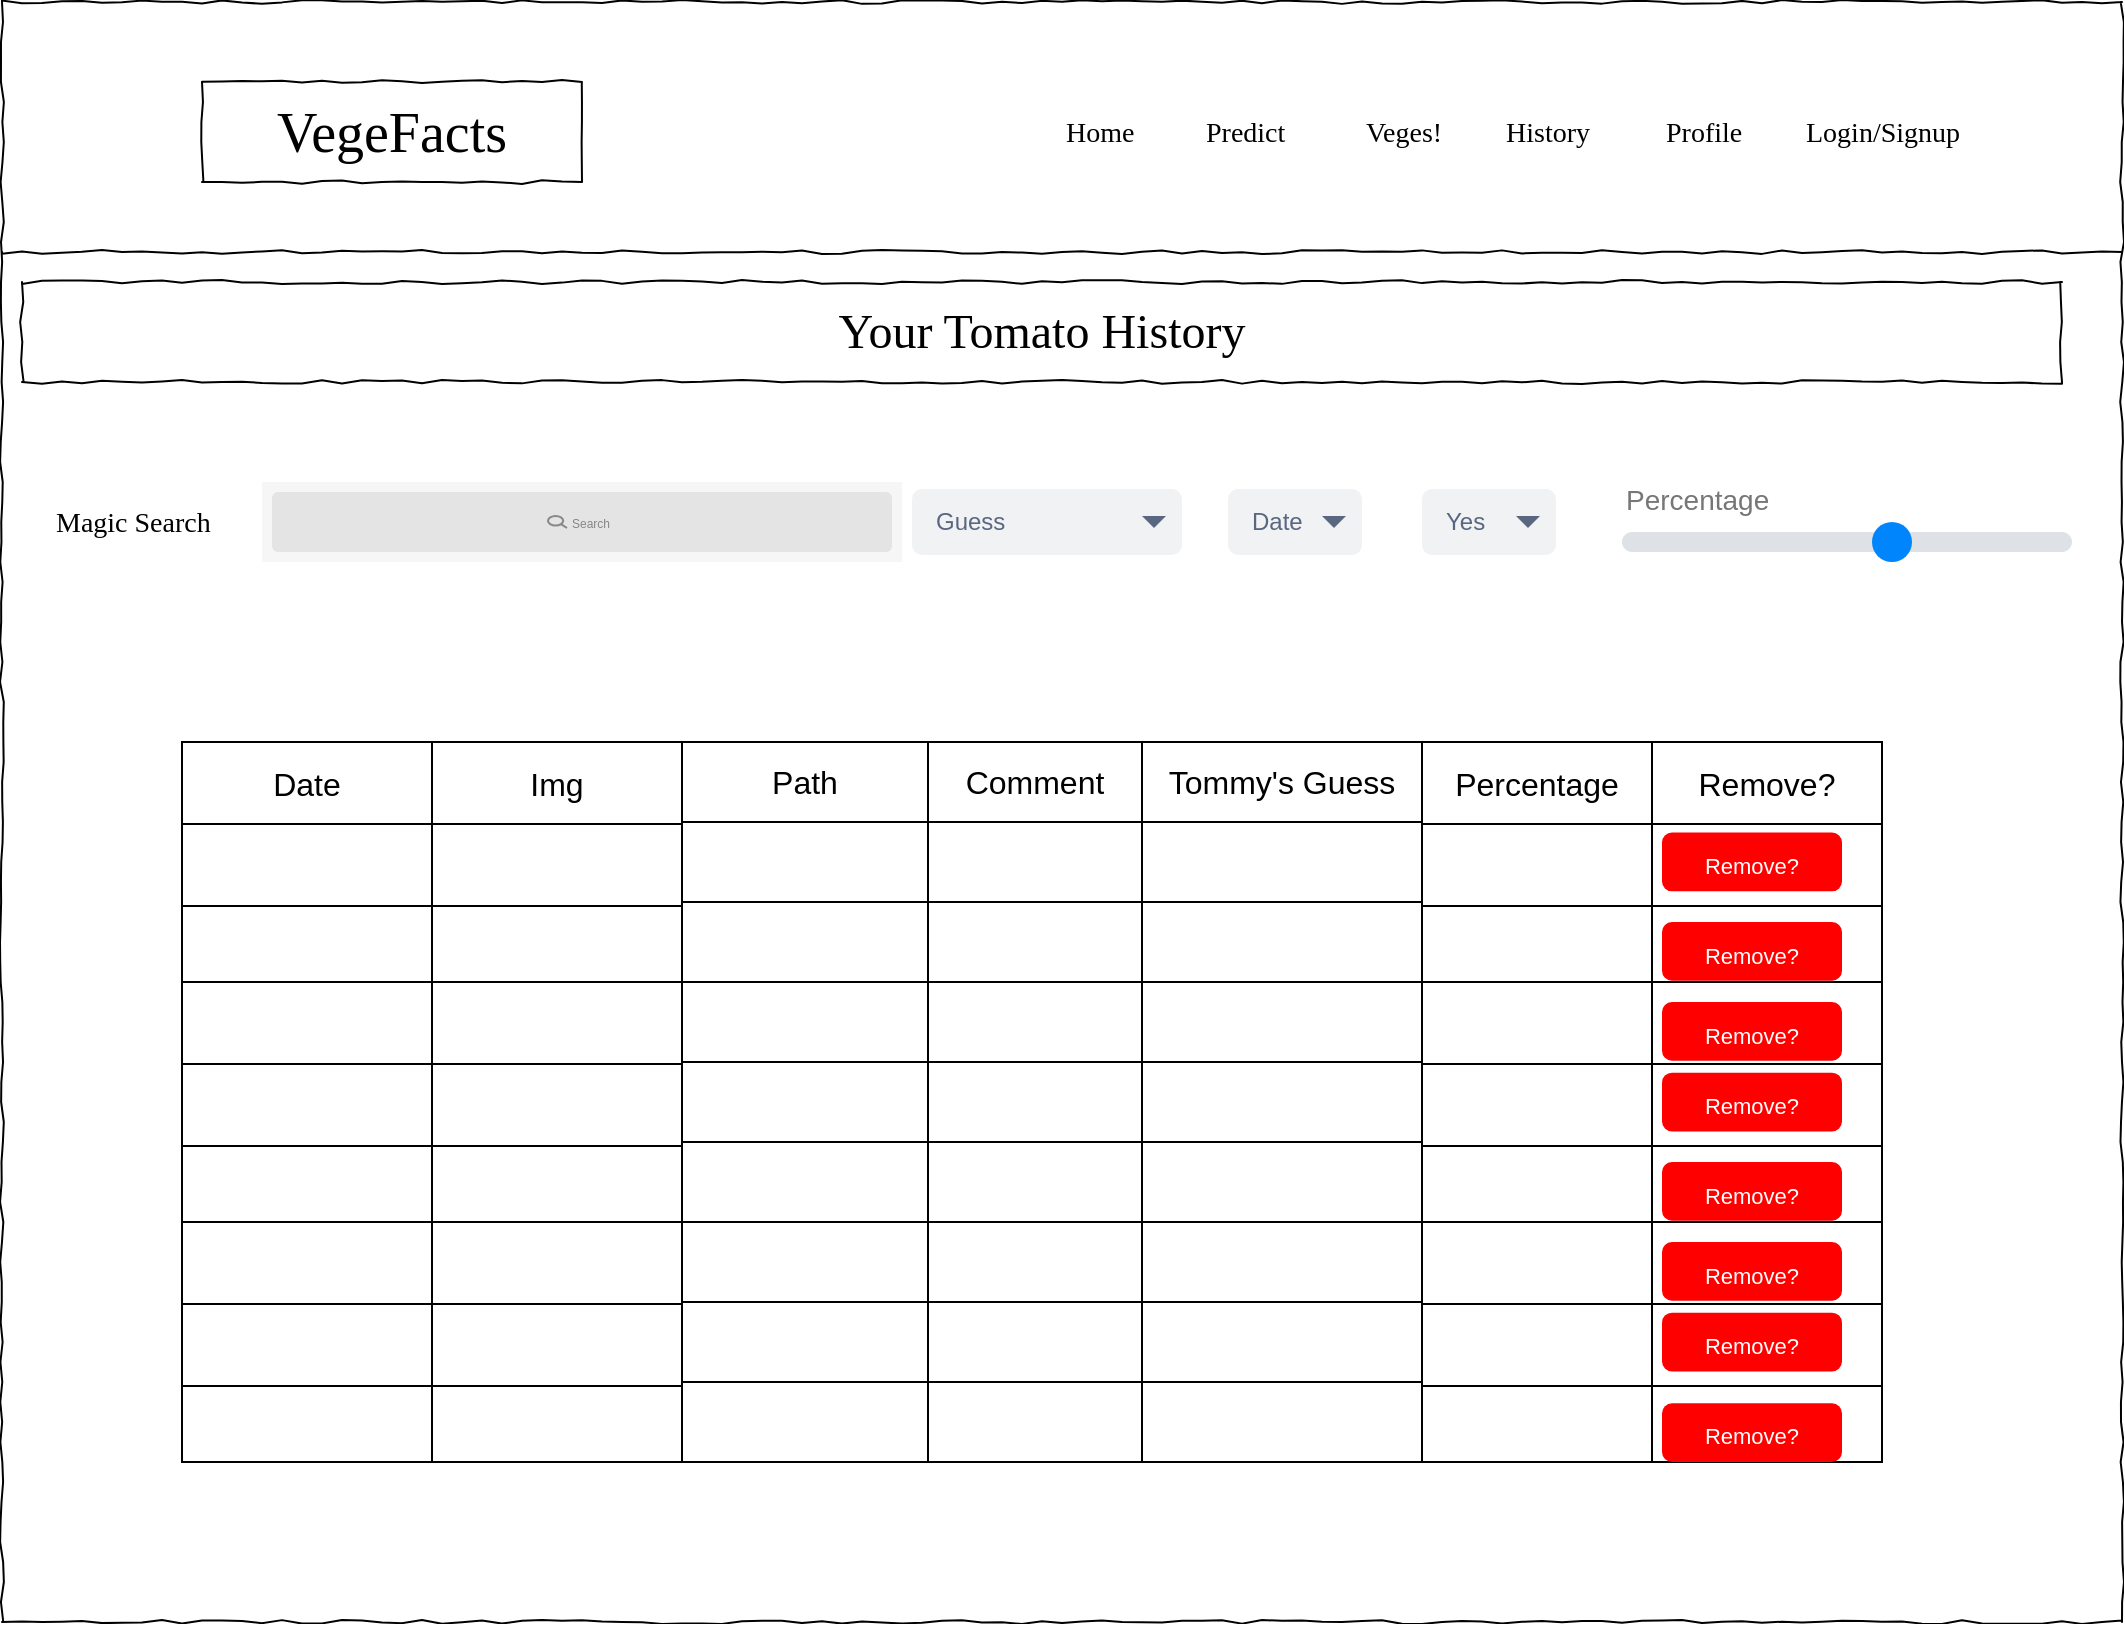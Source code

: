 <mxfile version="23.1.1" type="gitlab">
  <diagram name="Page-1" id="03018318-947c-dd8e-b7a3-06fadd420f32">
    <mxGraphModel dx="1242" dy="819" grid="1" gridSize="10" guides="1" tooltips="1" connect="1" arrows="1" fold="1" page="1" pageScale="1" pageWidth="1100" pageHeight="850" background="none" math="0" shadow="0">
      <root>
        <mxCell id="0" />
        <mxCell id="1" parent="0" />
        <mxCell id="677b7b8949515195-1" value="" style="whiteSpace=wrap;html=1;rounded=0;shadow=0;labelBackgroundColor=none;strokeColor=#000000;strokeWidth=1;fillColor=none;fontFamily=Verdana;fontSize=12;fontColor=#000000;align=center;comic=1;" parent="1" vertex="1">
          <mxGeometry x="20" y="20" width="1060" height="810" as="geometry" />
        </mxCell>
        <mxCell id="677b7b8949515195-9" value="" style="line;strokeWidth=1;html=1;rounded=0;shadow=0;labelBackgroundColor=none;fillColor=none;fontFamily=Verdana;fontSize=14;fontColor=#000000;align=center;comic=1;" parent="1" vertex="1">
          <mxGeometry x="20" y="140" width="1060" height="10" as="geometry" />
        </mxCell>
        <mxCell id="w6EWbj3xSbZKIu15fxQG-1" value="VegeFacts" style="whiteSpace=wrap;html=1;rounded=0;shadow=0;labelBackgroundColor=none;strokeWidth=1;fontFamily=Verdana;fontSize=28;align=center;comic=1;" vertex="1" parent="1">
          <mxGeometry x="120" y="60" width="190" height="50" as="geometry" />
        </mxCell>
        <mxCell id="w6EWbj3xSbZKIu15fxQG-2" value="Home" style="text;html=1;points=[];align=left;verticalAlign=top;spacingTop=-4;fontSize=14;fontFamily=Verdana" vertex="1" parent="1">
          <mxGeometry x="550" y="75" width="60" height="20" as="geometry" />
        </mxCell>
        <mxCell id="w6EWbj3xSbZKIu15fxQG-3" value="Predict" style="text;html=1;points=[];align=left;verticalAlign=top;spacingTop=-4;fontSize=14;fontFamily=Verdana" vertex="1" parent="1">
          <mxGeometry x="620" y="75" width="60" height="20" as="geometry" />
        </mxCell>
        <mxCell id="w6EWbj3xSbZKIu15fxQG-4" value="Veges!" style="text;html=1;points=[];align=left;verticalAlign=top;spacingTop=-4;fontSize=14;fontFamily=Verdana" vertex="1" parent="1">
          <mxGeometry x="700" y="75" width="60" height="20" as="geometry" />
        </mxCell>
        <mxCell id="w6EWbj3xSbZKIu15fxQG-5" value="History" style="text;html=1;points=[];align=left;verticalAlign=top;spacingTop=-4;fontSize=14;fontFamily=Verdana" vertex="1" parent="1">
          <mxGeometry x="770" y="75" width="60" height="20" as="geometry" />
        </mxCell>
        <mxCell id="w6EWbj3xSbZKIu15fxQG-6" value="Profile" style="text;html=1;points=[];align=left;verticalAlign=top;spacingTop=-4;fontSize=14;fontFamily=Verdana" vertex="1" parent="1">
          <mxGeometry x="850" y="75" width="60" height="20" as="geometry" />
        </mxCell>
        <mxCell id="w6EWbj3xSbZKIu15fxQG-7" value="Login/Signup" style="text;html=1;points=[];align=left;verticalAlign=top;spacingTop=-4;fontSize=14;fontFamily=Verdana" vertex="1" parent="1">
          <mxGeometry x="920" y="75" width="60" height="20" as="geometry" />
        </mxCell>
        <mxCell id="w6EWbj3xSbZKIu15fxQG-8" value="&lt;font style=&quot;font-size: 24px;&quot;&gt;Your Tomato History&lt;/font&gt;" style="whiteSpace=wrap;html=1;rounded=0;shadow=0;labelBackgroundColor=none;strokeWidth=1;fillColor=none;fontFamily=Verdana;fontSize=12;align=center;comic=1;" vertex="1" parent="1">
          <mxGeometry x="30" y="160" width="1020" height="50" as="geometry" />
        </mxCell>
        <mxCell id="w6EWbj3xSbZKIu15fxQG-9" value="" style="shape=table;startSize=0;container=1;collapsible=0;childLayout=tableLayout;fontSize=16;" vertex="1" parent="1">
          <mxGeometry x="360" y="390" width="370" height="120" as="geometry" />
        </mxCell>
        <mxCell id="w6EWbj3xSbZKIu15fxQG-10" value="" style="shape=tableRow;horizontal=0;startSize=0;swimlaneHead=0;swimlaneBody=0;strokeColor=inherit;top=0;left=0;bottom=0;right=0;collapsible=0;dropTarget=0;fillColor=none;points=[[0,0.5],[1,0.5]];portConstraint=eastwest;fontSize=16;" vertex="1" parent="w6EWbj3xSbZKIu15fxQG-9">
          <mxGeometry width="370" height="40" as="geometry" />
        </mxCell>
        <mxCell id="w6EWbj3xSbZKIu15fxQG-11" value="Path" style="shape=partialRectangle;html=1;whiteSpace=wrap;connectable=0;strokeColor=inherit;overflow=hidden;fillColor=none;top=0;left=0;bottom=0;right=0;pointerEvents=1;fontSize=16;" vertex="1" parent="w6EWbj3xSbZKIu15fxQG-10">
          <mxGeometry width="123" height="40" as="geometry">
            <mxRectangle width="123" height="40" as="alternateBounds" />
          </mxGeometry>
        </mxCell>
        <mxCell id="w6EWbj3xSbZKIu15fxQG-12" value="Comment" style="shape=partialRectangle;html=1;whiteSpace=wrap;connectable=0;strokeColor=inherit;overflow=hidden;fillColor=none;top=0;left=0;bottom=0;right=0;pointerEvents=1;fontSize=16;" vertex="1" parent="w6EWbj3xSbZKIu15fxQG-10">
          <mxGeometry x="123" width="107" height="40" as="geometry">
            <mxRectangle width="107" height="40" as="alternateBounds" />
          </mxGeometry>
        </mxCell>
        <mxCell id="w6EWbj3xSbZKIu15fxQG-13" value="Tommy&#39;s Guess" style="shape=partialRectangle;html=1;whiteSpace=wrap;connectable=0;strokeColor=inherit;overflow=hidden;fillColor=none;top=0;left=0;bottom=0;right=0;pointerEvents=1;fontSize=16;" vertex="1" parent="w6EWbj3xSbZKIu15fxQG-10">
          <mxGeometry x="230" width="140" height="40" as="geometry">
            <mxRectangle width="140" height="40" as="alternateBounds" />
          </mxGeometry>
        </mxCell>
        <mxCell id="w6EWbj3xSbZKIu15fxQG-14" value="" style="shape=tableRow;horizontal=0;startSize=0;swimlaneHead=0;swimlaneBody=0;strokeColor=inherit;top=0;left=0;bottom=0;right=0;collapsible=0;dropTarget=0;fillColor=none;points=[[0,0.5],[1,0.5]];portConstraint=eastwest;fontSize=16;" vertex="1" parent="w6EWbj3xSbZKIu15fxQG-9">
          <mxGeometry y="40" width="370" height="40" as="geometry" />
        </mxCell>
        <mxCell id="w6EWbj3xSbZKIu15fxQG-15" value="" style="shape=partialRectangle;html=1;whiteSpace=wrap;connectable=0;strokeColor=inherit;overflow=hidden;fillColor=none;top=0;left=0;bottom=0;right=0;pointerEvents=1;fontSize=16;" vertex="1" parent="w6EWbj3xSbZKIu15fxQG-14">
          <mxGeometry width="123" height="40" as="geometry">
            <mxRectangle width="123" height="40" as="alternateBounds" />
          </mxGeometry>
        </mxCell>
        <mxCell id="w6EWbj3xSbZKIu15fxQG-16" value="" style="shape=partialRectangle;html=1;whiteSpace=wrap;connectable=0;strokeColor=inherit;overflow=hidden;fillColor=none;top=0;left=0;bottom=0;right=0;pointerEvents=1;fontSize=16;" vertex="1" parent="w6EWbj3xSbZKIu15fxQG-14">
          <mxGeometry x="123" width="107" height="40" as="geometry">
            <mxRectangle width="107" height="40" as="alternateBounds" />
          </mxGeometry>
        </mxCell>
        <mxCell id="w6EWbj3xSbZKIu15fxQG-17" value="" style="shape=partialRectangle;html=1;whiteSpace=wrap;connectable=0;strokeColor=inherit;overflow=hidden;fillColor=none;top=0;left=0;bottom=0;right=0;pointerEvents=1;fontSize=16;" vertex="1" parent="w6EWbj3xSbZKIu15fxQG-14">
          <mxGeometry x="230" width="140" height="40" as="geometry">
            <mxRectangle width="140" height="40" as="alternateBounds" />
          </mxGeometry>
        </mxCell>
        <mxCell id="w6EWbj3xSbZKIu15fxQG-18" value="" style="shape=tableRow;horizontal=0;startSize=0;swimlaneHead=0;swimlaneBody=0;strokeColor=inherit;top=0;left=0;bottom=0;right=0;collapsible=0;dropTarget=0;fillColor=none;points=[[0,0.5],[1,0.5]];portConstraint=eastwest;fontSize=16;" vertex="1" parent="w6EWbj3xSbZKIu15fxQG-9">
          <mxGeometry y="80" width="370" height="40" as="geometry" />
        </mxCell>
        <mxCell id="w6EWbj3xSbZKIu15fxQG-19" value="" style="shape=partialRectangle;html=1;whiteSpace=wrap;connectable=0;strokeColor=inherit;overflow=hidden;fillColor=none;top=0;left=0;bottom=0;right=0;pointerEvents=1;fontSize=16;" vertex="1" parent="w6EWbj3xSbZKIu15fxQG-18">
          <mxGeometry width="123" height="40" as="geometry">
            <mxRectangle width="123" height="40" as="alternateBounds" />
          </mxGeometry>
        </mxCell>
        <mxCell id="w6EWbj3xSbZKIu15fxQG-20" value="" style="shape=partialRectangle;html=1;whiteSpace=wrap;connectable=0;strokeColor=inherit;overflow=hidden;fillColor=none;top=0;left=0;bottom=0;right=0;pointerEvents=1;fontSize=16;" vertex="1" parent="w6EWbj3xSbZKIu15fxQG-18">
          <mxGeometry x="123" width="107" height="40" as="geometry">
            <mxRectangle width="107" height="40" as="alternateBounds" />
          </mxGeometry>
        </mxCell>
        <mxCell id="w6EWbj3xSbZKIu15fxQG-21" value="" style="shape=partialRectangle;html=1;whiteSpace=wrap;connectable=0;strokeColor=inherit;overflow=hidden;fillColor=none;top=0;left=0;bottom=0;right=0;pointerEvents=1;fontSize=16;" vertex="1" parent="w6EWbj3xSbZKIu15fxQG-18">
          <mxGeometry x="230" width="140" height="40" as="geometry">
            <mxRectangle width="140" height="40" as="alternateBounds" />
          </mxGeometry>
        </mxCell>
        <mxCell id="w6EWbj3xSbZKIu15fxQG-48" value="" style="shape=table;startSize=0;container=1;collapsible=0;childLayout=tableLayout;fontSize=16;" vertex="1" parent="1">
          <mxGeometry x="730" y="390" width="230" height="120" as="geometry" />
        </mxCell>
        <mxCell id="w6EWbj3xSbZKIu15fxQG-49" value="" style="shape=tableRow;horizontal=0;startSize=0;swimlaneHead=0;swimlaneBody=0;strokeColor=inherit;top=0;left=0;bottom=0;right=0;collapsible=0;dropTarget=0;fillColor=none;points=[[0,0.5],[1,0.5]];portConstraint=eastwest;fontSize=16;" vertex="1" parent="w6EWbj3xSbZKIu15fxQG-48">
          <mxGeometry width="230" height="41" as="geometry" />
        </mxCell>
        <mxCell id="w6EWbj3xSbZKIu15fxQG-50" value="Percentage" style="shape=partialRectangle;html=1;whiteSpace=wrap;connectable=0;strokeColor=inherit;overflow=hidden;fillColor=none;top=0;left=0;bottom=0;right=0;pointerEvents=1;fontSize=16;" vertex="1" parent="w6EWbj3xSbZKIu15fxQG-49">
          <mxGeometry width="115" height="41" as="geometry">
            <mxRectangle width="115" height="41" as="alternateBounds" />
          </mxGeometry>
        </mxCell>
        <mxCell id="w6EWbj3xSbZKIu15fxQG-51" value="Remove?" style="shape=partialRectangle;html=1;whiteSpace=wrap;connectable=0;strokeColor=inherit;overflow=hidden;fillColor=none;top=0;left=0;bottom=0;right=0;pointerEvents=1;fontSize=16;" vertex="1" parent="w6EWbj3xSbZKIu15fxQG-49">
          <mxGeometry x="115" width="115" height="41" as="geometry">
            <mxRectangle width="115" height="41" as="alternateBounds" />
          </mxGeometry>
        </mxCell>
        <mxCell id="w6EWbj3xSbZKIu15fxQG-52" value="" style="shape=tableRow;horizontal=0;startSize=0;swimlaneHead=0;swimlaneBody=0;strokeColor=inherit;top=0;left=0;bottom=0;right=0;collapsible=0;dropTarget=0;fillColor=none;points=[[0,0.5],[1,0.5]];portConstraint=eastwest;fontSize=16;" vertex="1" parent="w6EWbj3xSbZKIu15fxQG-48">
          <mxGeometry y="41" width="230" height="41" as="geometry" />
        </mxCell>
        <mxCell id="w6EWbj3xSbZKIu15fxQG-53" value="" style="shape=partialRectangle;html=1;whiteSpace=wrap;connectable=0;strokeColor=inherit;overflow=hidden;fillColor=none;top=0;left=0;bottom=0;right=0;pointerEvents=1;fontSize=16;" vertex="1" parent="w6EWbj3xSbZKIu15fxQG-52">
          <mxGeometry width="115" height="41" as="geometry">
            <mxRectangle width="115" height="41" as="alternateBounds" />
          </mxGeometry>
        </mxCell>
        <mxCell id="w6EWbj3xSbZKIu15fxQG-54" value="" style="shape=partialRectangle;html=1;whiteSpace=wrap;connectable=0;strokeColor=inherit;overflow=hidden;fillColor=none;top=0;left=0;bottom=0;right=0;pointerEvents=1;fontSize=16;" vertex="1" parent="w6EWbj3xSbZKIu15fxQG-52">
          <mxGeometry x="115" width="115" height="41" as="geometry">
            <mxRectangle width="115" height="41" as="alternateBounds" />
          </mxGeometry>
        </mxCell>
        <mxCell id="w6EWbj3xSbZKIu15fxQG-55" value="" style="shape=tableRow;horizontal=0;startSize=0;swimlaneHead=0;swimlaneBody=0;strokeColor=inherit;top=0;left=0;bottom=0;right=0;collapsible=0;dropTarget=0;fillColor=none;points=[[0,0.5],[1,0.5]];portConstraint=eastwest;fontSize=16;" vertex="1" parent="w6EWbj3xSbZKIu15fxQG-48">
          <mxGeometry y="82" width="230" height="38" as="geometry" />
        </mxCell>
        <mxCell id="w6EWbj3xSbZKIu15fxQG-56" value="" style="shape=partialRectangle;html=1;whiteSpace=wrap;connectable=0;strokeColor=inherit;overflow=hidden;fillColor=none;top=0;left=0;bottom=0;right=0;pointerEvents=1;fontSize=16;" vertex="1" parent="w6EWbj3xSbZKIu15fxQG-55">
          <mxGeometry width="115" height="38" as="geometry">
            <mxRectangle width="115" height="38" as="alternateBounds" />
          </mxGeometry>
        </mxCell>
        <mxCell id="w6EWbj3xSbZKIu15fxQG-57" value="" style="shape=partialRectangle;html=1;whiteSpace=wrap;connectable=0;strokeColor=inherit;overflow=hidden;fillColor=none;top=0;left=0;bottom=0;right=0;pointerEvents=1;fontSize=16;" vertex="1" parent="w6EWbj3xSbZKIu15fxQG-55">
          <mxGeometry x="115" width="115" height="38" as="geometry">
            <mxRectangle width="115" height="38" as="alternateBounds" />
          </mxGeometry>
        </mxCell>
        <mxCell id="w6EWbj3xSbZKIu15fxQG-58" value="" style="shape=table;startSize=0;container=1;collapsible=0;childLayout=tableLayout;fontSize=16;" vertex="1" parent="1">
          <mxGeometry x="110" y="390" width="250" height="120" as="geometry" />
        </mxCell>
        <mxCell id="w6EWbj3xSbZKIu15fxQG-59" value="" style="shape=tableRow;horizontal=0;startSize=0;swimlaneHead=0;swimlaneBody=0;strokeColor=inherit;top=0;left=0;bottom=0;right=0;collapsible=0;dropTarget=0;fillColor=none;points=[[0,0.5],[1,0.5]];portConstraint=eastwest;fontSize=16;" vertex="1" parent="w6EWbj3xSbZKIu15fxQG-58">
          <mxGeometry width="250" height="41" as="geometry" />
        </mxCell>
        <mxCell id="w6EWbj3xSbZKIu15fxQG-60" value="Date" style="shape=partialRectangle;html=1;whiteSpace=wrap;connectable=0;strokeColor=inherit;overflow=hidden;fillColor=none;top=0;left=0;bottom=0;right=0;pointerEvents=1;fontSize=16;" vertex="1" parent="w6EWbj3xSbZKIu15fxQG-59">
          <mxGeometry width="125" height="41" as="geometry">
            <mxRectangle width="125" height="41" as="alternateBounds" />
          </mxGeometry>
        </mxCell>
        <mxCell id="w6EWbj3xSbZKIu15fxQG-61" value="Img" style="shape=partialRectangle;html=1;whiteSpace=wrap;connectable=0;strokeColor=inherit;overflow=hidden;fillColor=none;top=0;left=0;bottom=0;right=0;pointerEvents=1;fontSize=16;" vertex="1" parent="w6EWbj3xSbZKIu15fxQG-59">
          <mxGeometry x="125" width="125" height="41" as="geometry">
            <mxRectangle width="125" height="41" as="alternateBounds" />
          </mxGeometry>
        </mxCell>
        <mxCell id="w6EWbj3xSbZKIu15fxQG-62" value="" style="shape=tableRow;horizontal=0;startSize=0;swimlaneHead=0;swimlaneBody=0;strokeColor=inherit;top=0;left=0;bottom=0;right=0;collapsible=0;dropTarget=0;fillColor=none;points=[[0,0.5],[1,0.5]];portConstraint=eastwest;fontSize=16;" vertex="1" parent="w6EWbj3xSbZKIu15fxQG-58">
          <mxGeometry y="41" width="250" height="41" as="geometry" />
        </mxCell>
        <mxCell id="w6EWbj3xSbZKIu15fxQG-63" value="" style="shape=partialRectangle;html=1;whiteSpace=wrap;connectable=0;strokeColor=inherit;overflow=hidden;fillColor=none;top=0;left=0;bottom=0;right=0;pointerEvents=1;fontSize=16;" vertex="1" parent="w6EWbj3xSbZKIu15fxQG-62">
          <mxGeometry width="125" height="41" as="geometry">
            <mxRectangle width="125" height="41" as="alternateBounds" />
          </mxGeometry>
        </mxCell>
        <mxCell id="w6EWbj3xSbZKIu15fxQG-64" value="" style="shape=partialRectangle;html=1;whiteSpace=wrap;connectable=0;strokeColor=inherit;overflow=hidden;fillColor=none;top=0;left=0;bottom=0;right=0;pointerEvents=1;fontSize=16;" vertex="1" parent="w6EWbj3xSbZKIu15fxQG-62">
          <mxGeometry x="125" width="125" height="41" as="geometry">
            <mxRectangle width="125" height="41" as="alternateBounds" />
          </mxGeometry>
        </mxCell>
        <mxCell id="w6EWbj3xSbZKIu15fxQG-65" value="" style="shape=tableRow;horizontal=0;startSize=0;swimlaneHead=0;swimlaneBody=0;strokeColor=inherit;top=0;left=0;bottom=0;right=0;collapsible=0;dropTarget=0;fillColor=none;points=[[0,0.5],[1,0.5]];portConstraint=eastwest;fontSize=16;" vertex="1" parent="w6EWbj3xSbZKIu15fxQG-58">
          <mxGeometry y="82" width="250" height="38" as="geometry" />
        </mxCell>
        <mxCell id="w6EWbj3xSbZKIu15fxQG-66" value="" style="shape=partialRectangle;html=1;whiteSpace=wrap;connectable=0;strokeColor=inherit;overflow=hidden;fillColor=none;top=0;left=0;bottom=0;right=0;pointerEvents=1;fontSize=16;" vertex="1" parent="w6EWbj3xSbZKIu15fxQG-65">
          <mxGeometry width="125" height="38" as="geometry">
            <mxRectangle width="125" height="38" as="alternateBounds" />
          </mxGeometry>
        </mxCell>
        <mxCell id="w6EWbj3xSbZKIu15fxQG-67" value="" style="shape=partialRectangle;html=1;whiteSpace=wrap;connectable=0;strokeColor=inherit;overflow=hidden;fillColor=none;top=0;left=0;bottom=0;right=0;pointerEvents=1;fontSize=16;" vertex="1" parent="w6EWbj3xSbZKIu15fxQG-65">
          <mxGeometry x="125" width="125" height="38" as="geometry">
            <mxRectangle width="125" height="38" as="alternateBounds" />
          </mxGeometry>
        </mxCell>
        <mxCell id="w6EWbj3xSbZKIu15fxQG-68" value="" style="shape=table;startSize=0;container=1;collapsible=0;childLayout=tableLayout;fontSize=16;" vertex="1" parent="1">
          <mxGeometry x="360" y="510" width="370" height="120" as="geometry" />
        </mxCell>
        <mxCell id="w6EWbj3xSbZKIu15fxQG-69" value="" style="shape=tableRow;horizontal=0;startSize=0;swimlaneHead=0;swimlaneBody=0;strokeColor=inherit;top=0;left=0;bottom=0;right=0;collapsible=0;dropTarget=0;fillColor=none;points=[[0,0.5],[1,0.5]];portConstraint=eastwest;fontSize=16;" vertex="1" parent="w6EWbj3xSbZKIu15fxQG-68">
          <mxGeometry width="370" height="40" as="geometry" />
        </mxCell>
        <mxCell id="w6EWbj3xSbZKIu15fxQG-70" value="" style="shape=partialRectangle;html=1;whiteSpace=wrap;connectable=0;strokeColor=inherit;overflow=hidden;fillColor=none;top=0;left=0;bottom=0;right=0;pointerEvents=1;fontSize=16;" vertex="1" parent="w6EWbj3xSbZKIu15fxQG-69">
          <mxGeometry width="123" height="40" as="geometry">
            <mxRectangle width="123" height="40" as="alternateBounds" />
          </mxGeometry>
        </mxCell>
        <mxCell id="w6EWbj3xSbZKIu15fxQG-71" value="" style="shape=partialRectangle;html=1;whiteSpace=wrap;connectable=0;strokeColor=inherit;overflow=hidden;fillColor=none;top=0;left=0;bottom=0;right=0;pointerEvents=1;fontSize=16;" vertex="1" parent="w6EWbj3xSbZKIu15fxQG-69">
          <mxGeometry x="123" width="107" height="40" as="geometry">
            <mxRectangle width="107" height="40" as="alternateBounds" />
          </mxGeometry>
        </mxCell>
        <mxCell id="w6EWbj3xSbZKIu15fxQG-72" value="" style="shape=partialRectangle;html=1;whiteSpace=wrap;connectable=0;strokeColor=inherit;overflow=hidden;fillColor=none;top=0;left=0;bottom=0;right=0;pointerEvents=1;fontSize=16;" vertex="1" parent="w6EWbj3xSbZKIu15fxQG-69">
          <mxGeometry x="230" width="140" height="40" as="geometry">
            <mxRectangle width="140" height="40" as="alternateBounds" />
          </mxGeometry>
        </mxCell>
        <mxCell id="w6EWbj3xSbZKIu15fxQG-73" value="" style="shape=tableRow;horizontal=0;startSize=0;swimlaneHead=0;swimlaneBody=0;strokeColor=inherit;top=0;left=0;bottom=0;right=0;collapsible=0;dropTarget=0;fillColor=none;points=[[0,0.5],[1,0.5]];portConstraint=eastwest;fontSize=16;" vertex="1" parent="w6EWbj3xSbZKIu15fxQG-68">
          <mxGeometry y="40" width="370" height="40" as="geometry" />
        </mxCell>
        <mxCell id="w6EWbj3xSbZKIu15fxQG-74" value="" style="shape=partialRectangle;html=1;whiteSpace=wrap;connectable=0;strokeColor=inherit;overflow=hidden;fillColor=none;top=0;left=0;bottom=0;right=0;pointerEvents=1;fontSize=16;" vertex="1" parent="w6EWbj3xSbZKIu15fxQG-73">
          <mxGeometry width="123" height="40" as="geometry">
            <mxRectangle width="123" height="40" as="alternateBounds" />
          </mxGeometry>
        </mxCell>
        <mxCell id="w6EWbj3xSbZKIu15fxQG-75" value="" style="shape=partialRectangle;html=1;whiteSpace=wrap;connectable=0;strokeColor=inherit;overflow=hidden;fillColor=none;top=0;left=0;bottom=0;right=0;pointerEvents=1;fontSize=16;" vertex="1" parent="w6EWbj3xSbZKIu15fxQG-73">
          <mxGeometry x="123" width="107" height="40" as="geometry">
            <mxRectangle width="107" height="40" as="alternateBounds" />
          </mxGeometry>
        </mxCell>
        <mxCell id="w6EWbj3xSbZKIu15fxQG-76" value="" style="shape=partialRectangle;html=1;whiteSpace=wrap;connectable=0;strokeColor=inherit;overflow=hidden;fillColor=none;top=0;left=0;bottom=0;right=0;pointerEvents=1;fontSize=16;" vertex="1" parent="w6EWbj3xSbZKIu15fxQG-73">
          <mxGeometry x="230" width="140" height="40" as="geometry">
            <mxRectangle width="140" height="40" as="alternateBounds" />
          </mxGeometry>
        </mxCell>
        <mxCell id="w6EWbj3xSbZKIu15fxQG-77" value="" style="shape=tableRow;horizontal=0;startSize=0;swimlaneHead=0;swimlaneBody=0;strokeColor=inherit;top=0;left=0;bottom=0;right=0;collapsible=0;dropTarget=0;fillColor=none;points=[[0,0.5],[1,0.5]];portConstraint=eastwest;fontSize=16;" vertex="1" parent="w6EWbj3xSbZKIu15fxQG-68">
          <mxGeometry y="80" width="370" height="40" as="geometry" />
        </mxCell>
        <mxCell id="w6EWbj3xSbZKIu15fxQG-78" value="" style="shape=partialRectangle;html=1;whiteSpace=wrap;connectable=0;strokeColor=inherit;overflow=hidden;fillColor=none;top=0;left=0;bottom=0;right=0;pointerEvents=1;fontSize=16;" vertex="1" parent="w6EWbj3xSbZKIu15fxQG-77">
          <mxGeometry width="123" height="40" as="geometry">
            <mxRectangle width="123" height="40" as="alternateBounds" />
          </mxGeometry>
        </mxCell>
        <mxCell id="w6EWbj3xSbZKIu15fxQG-79" value="" style="shape=partialRectangle;html=1;whiteSpace=wrap;connectable=0;strokeColor=inherit;overflow=hidden;fillColor=none;top=0;left=0;bottom=0;right=0;pointerEvents=1;fontSize=16;" vertex="1" parent="w6EWbj3xSbZKIu15fxQG-77">
          <mxGeometry x="123" width="107" height="40" as="geometry">
            <mxRectangle width="107" height="40" as="alternateBounds" />
          </mxGeometry>
        </mxCell>
        <mxCell id="w6EWbj3xSbZKIu15fxQG-80" value="" style="shape=partialRectangle;html=1;whiteSpace=wrap;connectable=0;strokeColor=inherit;overflow=hidden;fillColor=none;top=0;left=0;bottom=0;right=0;pointerEvents=1;fontSize=16;" vertex="1" parent="w6EWbj3xSbZKIu15fxQG-77">
          <mxGeometry x="230" width="140" height="40" as="geometry">
            <mxRectangle width="140" height="40" as="alternateBounds" />
          </mxGeometry>
        </mxCell>
        <mxCell id="w6EWbj3xSbZKIu15fxQG-81" value="" style="shape=table;startSize=0;container=1;collapsible=0;childLayout=tableLayout;fontSize=16;" vertex="1" parent="1">
          <mxGeometry x="730" y="510" width="230" height="120" as="geometry" />
        </mxCell>
        <mxCell id="w6EWbj3xSbZKIu15fxQG-82" value="" style="shape=tableRow;horizontal=0;startSize=0;swimlaneHead=0;swimlaneBody=0;strokeColor=inherit;top=0;left=0;bottom=0;right=0;collapsible=0;dropTarget=0;fillColor=none;points=[[0,0.5],[1,0.5]];portConstraint=eastwest;fontSize=16;" vertex="1" parent="w6EWbj3xSbZKIu15fxQG-81">
          <mxGeometry width="230" height="41" as="geometry" />
        </mxCell>
        <mxCell id="w6EWbj3xSbZKIu15fxQG-83" value="" style="shape=partialRectangle;html=1;whiteSpace=wrap;connectable=0;strokeColor=inherit;overflow=hidden;fillColor=none;top=0;left=0;bottom=0;right=0;pointerEvents=1;fontSize=16;" vertex="1" parent="w6EWbj3xSbZKIu15fxQG-82">
          <mxGeometry width="115" height="41" as="geometry">
            <mxRectangle width="115" height="41" as="alternateBounds" />
          </mxGeometry>
        </mxCell>
        <mxCell id="w6EWbj3xSbZKIu15fxQG-84" value="" style="shape=partialRectangle;html=1;whiteSpace=wrap;connectable=0;strokeColor=inherit;overflow=hidden;fillColor=none;top=0;left=0;bottom=0;right=0;pointerEvents=1;fontSize=16;" vertex="1" parent="w6EWbj3xSbZKIu15fxQG-82">
          <mxGeometry x="115" width="115" height="41" as="geometry">
            <mxRectangle width="115" height="41" as="alternateBounds" />
          </mxGeometry>
        </mxCell>
        <mxCell id="w6EWbj3xSbZKIu15fxQG-85" value="" style="shape=tableRow;horizontal=0;startSize=0;swimlaneHead=0;swimlaneBody=0;strokeColor=inherit;top=0;left=0;bottom=0;right=0;collapsible=0;dropTarget=0;fillColor=none;points=[[0,0.5],[1,0.5]];portConstraint=eastwest;fontSize=16;" vertex="1" parent="w6EWbj3xSbZKIu15fxQG-81">
          <mxGeometry y="41" width="230" height="41" as="geometry" />
        </mxCell>
        <mxCell id="w6EWbj3xSbZKIu15fxQG-86" value="" style="shape=partialRectangle;html=1;whiteSpace=wrap;connectable=0;strokeColor=inherit;overflow=hidden;fillColor=none;top=0;left=0;bottom=0;right=0;pointerEvents=1;fontSize=16;" vertex="1" parent="w6EWbj3xSbZKIu15fxQG-85">
          <mxGeometry width="115" height="41" as="geometry">
            <mxRectangle width="115" height="41" as="alternateBounds" />
          </mxGeometry>
        </mxCell>
        <mxCell id="w6EWbj3xSbZKIu15fxQG-87" value="" style="shape=partialRectangle;html=1;whiteSpace=wrap;connectable=0;strokeColor=inherit;overflow=hidden;fillColor=none;top=0;left=0;bottom=0;right=0;pointerEvents=1;fontSize=16;" vertex="1" parent="w6EWbj3xSbZKIu15fxQG-85">
          <mxGeometry x="115" width="115" height="41" as="geometry">
            <mxRectangle width="115" height="41" as="alternateBounds" />
          </mxGeometry>
        </mxCell>
        <mxCell id="w6EWbj3xSbZKIu15fxQG-88" value="" style="shape=tableRow;horizontal=0;startSize=0;swimlaneHead=0;swimlaneBody=0;strokeColor=inherit;top=0;left=0;bottom=0;right=0;collapsible=0;dropTarget=0;fillColor=none;points=[[0,0.5],[1,0.5]];portConstraint=eastwest;fontSize=16;" vertex="1" parent="w6EWbj3xSbZKIu15fxQG-81">
          <mxGeometry y="82" width="230" height="38" as="geometry" />
        </mxCell>
        <mxCell id="w6EWbj3xSbZKIu15fxQG-89" value="" style="shape=partialRectangle;html=1;whiteSpace=wrap;connectable=0;strokeColor=inherit;overflow=hidden;fillColor=none;top=0;left=0;bottom=0;right=0;pointerEvents=1;fontSize=16;" vertex="1" parent="w6EWbj3xSbZKIu15fxQG-88">
          <mxGeometry width="115" height="38" as="geometry">
            <mxRectangle width="115" height="38" as="alternateBounds" />
          </mxGeometry>
        </mxCell>
        <mxCell id="w6EWbj3xSbZKIu15fxQG-90" value="" style="shape=partialRectangle;html=1;whiteSpace=wrap;connectable=0;strokeColor=inherit;overflow=hidden;fillColor=none;top=0;left=0;bottom=0;right=0;pointerEvents=1;fontSize=16;" vertex="1" parent="w6EWbj3xSbZKIu15fxQG-88">
          <mxGeometry x="115" width="115" height="38" as="geometry">
            <mxRectangle width="115" height="38" as="alternateBounds" />
          </mxGeometry>
        </mxCell>
        <mxCell id="w6EWbj3xSbZKIu15fxQG-91" value="" style="shape=table;startSize=0;container=1;collapsible=0;childLayout=tableLayout;fontSize=16;" vertex="1" parent="1">
          <mxGeometry x="110" y="510" width="250" height="120" as="geometry" />
        </mxCell>
        <mxCell id="w6EWbj3xSbZKIu15fxQG-92" value="" style="shape=tableRow;horizontal=0;startSize=0;swimlaneHead=0;swimlaneBody=0;strokeColor=inherit;top=0;left=0;bottom=0;right=0;collapsible=0;dropTarget=0;fillColor=none;points=[[0,0.5],[1,0.5]];portConstraint=eastwest;fontSize=16;" vertex="1" parent="w6EWbj3xSbZKIu15fxQG-91">
          <mxGeometry width="250" height="41" as="geometry" />
        </mxCell>
        <mxCell id="w6EWbj3xSbZKIu15fxQG-93" value="" style="shape=partialRectangle;html=1;whiteSpace=wrap;connectable=0;strokeColor=inherit;overflow=hidden;fillColor=none;top=0;left=0;bottom=0;right=0;pointerEvents=1;fontSize=16;" vertex="1" parent="w6EWbj3xSbZKIu15fxQG-92">
          <mxGeometry width="125" height="41" as="geometry">
            <mxRectangle width="125" height="41" as="alternateBounds" />
          </mxGeometry>
        </mxCell>
        <mxCell id="w6EWbj3xSbZKIu15fxQG-94" value="" style="shape=partialRectangle;html=1;whiteSpace=wrap;connectable=0;strokeColor=inherit;overflow=hidden;fillColor=none;top=0;left=0;bottom=0;right=0;pointerEvents=1;fontSize=16;" vertex="1" parent="w6EWbj3xSbZKIu15fxQG-92">
          <mxGeometry x="125" width="125" height="41" as="geometry">
            <mxRectangle width="125" height="41" as="alternateBounds" />
          </mxGeometry>
        </mxCell>
        <mxCell id="w6EWbj3xSbZKIu15fxQG-95" value="" style="shape=tableRow;horizontal=0;startSize=0;swimlaneHead=0;swimlaneBody=0;strokeColor=inherit;top=0;left=0;bottom=0;right=0;collapsible=0;dropTarget=0;fillColor=none;points=[[0,0.5],[1,0.5]];portConstraint=eastwest;fontSize=16;" vertex="1" parent="w6EWbj3xSbZKIu15fxQG-91">
          <mxGeometry y="41" width="250" height="41" as="geometry" />
        </mxCell>
        <mxCell id="w6EWbj3xSbZKIu15fxQG-96" value="" style="shape=partialRectangle;html=1;whiteSpace=wrap;connectable=0;strokeColor=inherit;overflow=hidden;fillColor=none;top=0;left=0;bottom=0;right=0;pointerEvents=1;fontSize=16;" vertex="1" parent="w6EWbj3xSbZKIu15fxQG-95">
          <mxGeometry width="125" height="41" as="geometry">
            <mxRectangle width="125" height="41" as="alternateBounds" />
          </mxGeometry>
        </mxCell>
        <mxCell id="w6EWbj3xSbZKIu15fxQG-97" value="" style="shape=partialRectangle;html=1;whiteSpace=wrap;connectable=0;strokeColor=inherit;overflow=hidden;fillColor=none;top=0;left=0;bottom=0;right=0;pointerEvents=1;fontSize=16;" vertex="1" parent="w6EWbj3xSbZKIu15fxQG-95">
          <mxGeometry x="125" width="125" height="41" as="geometry">
            <mxRectangle width="125" height="41" as="alternateBounds" />
          </mxGeometry>
        </mxCell>
        <mxCell id="w6EWbj3xSbZKIu15fxQG-98" value="" style="shape=tableRow;horizontal=0;startSize=0;swimlaneHead=0;swimlaneBody=0;strokeColor=inherit;top=0;left=0;bottom=0;right=0;collapsible=0;dropTarget=0;fillColor=none;points=[[0,0.5],[1,0.5]];portConstraint=eastwest;fontSize=16;" vertex="1" parent="w6EWbj3xSbZKIu15fxQG-91">
          <mxGeometry y="82" width="250" height="38" as="geometry" />
        </mxCell>
        <mxCell id="w6EWbj3xSbZKIu15fxQG-99" value="" style="shape=partialRectangle;html=1;whiteSpace=wrap;connectable=0;strokeColor=inherit;overflow=hidden;fillColor=none;top=0;left=0;bottom=0;right=0;pointerEvents=1;fontSize=16;" vertex="1" parent="w6EWbj3xSbZKIu15fxQG-98">
          <mxGeometry width="125" height="38" as="geometry">
            <mxRectangle width="125" height="38" as="alternateBounds" />
          </mxGeometry>
        </mxCell>
        <mxCell id="w6EWbj3xSbZKIu15fxQG-100" value="" style="shape=partialRectangle;html=1;whiteSpace=wrap;connectable=0;strokeColor=inherit;overflow=hidden;fillColor=none;top=0;left=0;bottom=0;right=0;pointerEvents=1;fontSize=16;" vertex="1" parent="w6EWbj3xSbZKIu15fxQG-98">
          <mxGeometry x="125" width="125" height="38" as="geometry">
            <mxRectangle width="125" height="38" as="alternateBounds" />
          </mxGeometry>
        </mxCell>
        <mxCell id="w6EWbj3xSbZKIu15fxQG-101" value="" style="shape=table;startSize=0;container=1;collapsible=0;childLayout=tableLayout;fontSize=16;" vertex="1" parent="1">
          <mxGeometry x="360" y="630" width="370" height="120" as="geometry" />
        </mxCell>
        <mxCell id="w6EWbj3xSbZKIu15fxQG-102" value="" style="shape=tableRow;horizontal=0;startSize=0;swimlaneHead=0;swimlaneBody=0;strokeColor=inherit;top=0;left=0;bottom=0;right=0;collapsible=0;dropTarget=0;fillColor=none;points=[[0,0.5],[1,0.5]];portConstraint=eastwest;fontSize=16;" vertex="1" parent="w6EWbj3xSbZKIu15fxQG-101">
          <mxGeometry width="370" height="40" as="geometry" />
        </mxCell>
        <mxCell id="w6EWbj3xSbZKIu15fxQG-103" value="" style="shape=partialRectangle;html=1;whiteSpace=wrap;connectable=0;strokeColor=inherit;overflow=hidden;fillColor=none;top=0;left=0;bottom=0;right=0;pointerEvents=1;fontSize=16;" vertex="1" parent="w6EWbj3xSbZKIu15fxQG-102">
          <mxGeometry width="123" height="40" as="geometry">
            <mxRectangle width="123" height="40" as="alternateBounds" />
          </mxGeometry>
        </mxCell>
        <mxCell id="w6EWbj3xSbZKIu15fxQG-104" value="" style="shape=partialRectangle;html=1;whiteSpace=wrap;connectable=0;strokeColor=inherit;overflow=hidden;fillColor=none;top=0;left=0;bottom=0;right=0;pointerEvents=1;fontSize=16;" vertex="1" parent="w6EWbj3xSbZKIu15fxQG-102">
          <mxGeometry x="123" width="107" height="40" as="geometry">
            <mxRectangle width="107" height="40" as="alternateBounds" />
          </mxGeometry>
        </mxCell>
        <mxCell id="w6EWbj3xSbZKIu15fxQG-105" value="" style="shape=partialRectangle;html=1;whiteSpace=wrap;connectable=0;strokeColor=inherit;overflow=hidden;fillColor=none;top=0;left=0;bottom=0;right=0;pointerEvents=1;fontSize=16;" vertex="1" parent="w6EWbj3xSbZKIu15fxQG-102">
          <mxGeometry x="230" width="140" height="40" as="geometry">
            <mxRectangle width="140" height="40" as="alternateBounds" />
          </mxGeometry>
        </mxCell>
        <mxCell id="w6EWbj3xSbZKIu15fxQG-106" value="" style="shape=tableRow;horizontal=0;startSize=0;swimlaneHead=0;swimlaneBody=0;strokeColor=inherit;top=0;left=0;bottom=0;right=0;collapsible=0;dropTarget=0;fillColor=none;points=[[0,0.5],[1,0.5]];portConstraint=eastwest;fontSize=16;" vertex="1" parent="w6EWbj3xSbZKIu15fxQG-101">
          <mxGeometry y="40" width="370" height="40" as="geometry" />
        </mxCell>
        <mxCell id="w6EWbj3xSbZKIu15fxQG-107" value="" style="shape=partialRectangle;html=1;whiteSpace=wrap;connectable=0;strokeColor=inherit;overflow=hidden;fillColor=none;top=0;left=0;bottom=0;right=0;pointerEvents=1;fontSize=16;" vertex="1" parent="w6EWbj3xSbZKIu15fxQG-106">
          <mxGeometry width="123" height="40" as="geometry">
            <mxRectangle width="123" height="40" as="alternateBounds" />
          </mxGeometry>
        </mxCell>
        <mxCell id="w6EWbj3xSbZKIu15fxQG-108" value="" style="shape=partialRectangle;html=1;whiteSpace=wrap;connectable=0;strokeColor=inherit;overflow=hidden;fillColor=none;top=0;left=0;bottom=0;right=0;pointerEvents=1;fontSize=16;" vertex="1" parent="w6EWbj3xSbZKIu15fxQG-106">
          <mxGeometry x="123" width="107" height="40" as="geometry">
            <mxRectangle width="107" height="40" as="alternateBounds" />
          </mxGeometry>
        </mxCell>
        <mxCell id="w6EWbj3xSbZKIu15fxQG-109" value="" style="shape=partialRectangle;html=1;whiteSpace=wrap;connectable=0;strokeColor=inherit;overflow=hidden;fillColor=none;top=0;left=0;bottom=0;right=0;pointerEvents=1;fontSize=16;" vertex="1" parent="w6EWbj3xSbZKIu15fxQG-106">
          <mxGeometry x="230" width="140" height="40" as="geometry">
            <mxRectangle width="140" height="40" as="alternateBounds" />
          </mxGeometry>
        </mxCell>
        <mxCell id="w6EWbj3xSbZKIu15fxQG-110" value="" style="shape=tableRow;horizontal=0;startSize=0;swimlaneHead=0;swimlaneBody=0;strokeColor=inherit;top=0;left=0;bottom=0;right=0;collapsible=0;dropTarget=0;fillColor=none;points=[[0,0.5],[1,0.5]];portConstraint=eastwest;fontSize=16;" vertex="1" parent="w6EWbj3xSbZKIu15fxQG-101">
          <mxGeometry y="80" width="370" height="40" as="geometry" />
        </mxCell>
        <mxCell id="w6EWbj3xSbZKIu15fxQG-111" value="" style="shape=partialRectangle;html=1;whiteSpace=wrap;connectable=0;strokeColor=inherit;overflow=hidden;fillColor=none;top=0;left=0;bottom=0;right=0;pointerEvents=1;fontSize=16;" vertex="1" parent="w6EWbj3xSbZKIu15fxQG-110">
          <mxGeometry width="123" height="40" as="geometry">
            <mxRectangle width="123" height="40" as="alternateBounds" />
          </mxGeometry>
        </mxCell>
        <mxCell id="w6EWbj3xSbZKIu15fxQG-112" value="" style="shape=partialRectangle;html=1;whiteSpace=wrap;connectable=0;strokeColor=inherit;overflow=hidden;fillColor=none;top=0;left=0;bottom=0;right=0;pointerEvents=1;fontSize=16;" vertex="1" parent="w6EWbj3xSbZKIu15fxQG-110">
          <mxGeometry x="123" width="107" height="40" as="geometry">
            <mxRectangle width="107" height="40" as="alternateBounds" />
          </mxGeometry>
        </mxCell>
        <mxCell id="w6EWbj3xSbZKIu15fxQG-113" value="" style="shape=partialRectangle;html=1;whiteSpace=wrap;connectable=0;strokeColor=inherit;overflow=hidden;fillColor=none;top=0;left=0;bottom=0;right=0;pointerEvents=1;fontSize=16;" vertex="1" parent="w6EWbj3xSbZKIu15fxQG-110">
          <mxGeometry x="230" width="140" height="40" as="geometry">
            <mxRectangle width="140" height="40" as="alternateBounds" />
          </mxGeometry>
        </mxCell>
        <mxCell id="w6EWbj3xSbZKIu15fxQG-114" value="" style="shape=table;startSize=0;container=1;collapsible=0;childLayout=tableLayout;fontSize=16;" vertex="1" parent="1">
          <mxGeometry x="730" y="630" width="230" height="120" as="geometry" />
        </mxCell>
        <mxCell id="w6EWbj3xSbZKIu15fxQG-115" value="" style="shape=tableRow;horizontal=0;startSize=0;swimlaneHead=0;swimlaneBody=0;strokeColor=inherit;top=0;left=0;bottom=0;right=0;collapsible=0;dropTarget=0;fillColor=none;points=[[0,0.5],[1,0.5]];portConstraint=eastwest;fontSize=16;" vertex="1" parent="w6EWbj3xSbZKIu15fxQG-114">
          <mxGeometry width="230" height="41" as="geometry" />
        </mxCell>
        <mxCell id="w6EWbj3xSbZKIu15fxQG-116" value="" style="shape=partialRectangle;html=1;whiteSpace=wrap;connectable=0;strokeColor=inherit;overflow=hidden;fillColor=none;top=0;left=0;bottom=0;right=0;pointerEvents=1;fontSize=16;" vertex="1" parent="w6EWbj3xSbZKIu15fxQG-115">
          <mxGeometry width="115" height="41" as="geometry">
            <mxRectangle width="115" height="41" as="alternateBounds" />
          </mxGeometry>
        </mxCell>
        <mxCell id="w6EWbj3xSbZKIu15fxQG-117" value="" style="shape=partialRectangle;html=1;whiteSpace=wrap;connectable=0;strokeColor=inherit;overflow=hidden;fillColor=none;top=0;left=0;bottom=0;right=0;pointerEvents=1;fontSize=16;" vertex="1" parent="w6EWbj3xSbZKIu15fxQG-115">
          <mxGeometry x="115" width="115" height="41" as="geometry">
            <mxRectangle width="115" height="41" as="alternateBounds" />
          </mxGeometry>
        </mxCell>
        <mxCell id="w6EWbj3xSbZKIu15fxQG-118" value="" style="shape=tableRow;horizontal=0;startSize=0;swimlaneHead=0;swimlaneBody=0;strokeColor=inherit;top=0;left=0;bottom=0;right=0;collapsible=0;dropTarget=0;fillColor=none;points=[[0,0.5],[1,0.5]];portConstraint=eastwest;fontSize=16;" vertex="1" parent="w6EWbj3xSbZKIu15fxQG-114">
          <mxGeometry y="41" width="230" height="41" as="geometry" />
        </mxCell>
        <mxCell id="w6EWbj3xSbZKIu15fxQG-119" value="" style="shape=partialRectangle;html=1;whiteSpace=wrap;connectable=0;strokeColor=inherit;overflow=hidden;fillColor=none;top=0;left=0;bottom=0;right=0;pointerEvents=1;fontSize=16;" vertex="1" parent="w6EWbj3xSbZKIu15fxQG-118">
          <mxGeometry width="115" height="41" as="geometry">
            <mxRectangle width="115" height="41" as="alternateBounds" />
          </mxGeometry>
        </mxCell>
        <mxCell id="w6EWbj3xSbZKIu15fxQG-120" value="" style="shape=partialRectangle;html=1;whiteSpace=wrap;connectable=0;strokeColor=inherit;overflow=hidden;fillColor=none;top=0;left=0;bottom=0;right=0;pointerEvents=1;fontSize=16;" vertex="1" parent="w6EWbj3xSbZKIu15fxQG-118">
          <mxGeometry x="115" width="115" height="41" as="geometry">
            <mxRectangle width="115" height="41" as="alternateBounds" />
          </mxGeometry>
        </mxCell>
        <mxCell id="w6EWbj3xSbZKIu15fxQG-121" value="" style="shape=tableRow;horizontal=0;startSize=0;swimlaneHead=0;swimlaneBody=0;strokeColor=inherit;top=0;left=0;bottom=0;right=0;collapsible=0;dropTarget=0;fillColor=none;points=[[0,0.5],[1,0.5]];portConstraint=eastwest;fontSize=16;" vertex="1" parent="w6EWbj3xSbZKIu15fxQG-114">
          <mxGeometry y="82" width="230" height="38" as="geometry" />
        </mxCell>
        <mxCell id="w6EWbj3xSbZKIu15fxQG-122" value="" style="shape=partialRectangle;html=1;whiteSpace=wrap;connectable=0;strokeColor=inherit;overflow=hidden;fillColor=none;top=0;left=0;bottom=0;right=0;pointerEvents=1;fontSize=16;" vertex="1" parent="w6EWbj3xSbZKIu15fxQG-121">
          <mxGeometry width="115" height="38" as="geometry">
            <mxRectangle width="115" height="38" as="alternateBounds" />
          </mxGeometry>
        </mxCell>
        <mxCell id="w6EWbj3xSbZKIu15fxQG-123" value="" style="shape=partialRectangle;html=1;whiteSpace=wrap;connectable=0;strokeColor=inherit;overflow=hidden;fillColor=none;top=0;left=0;bottom=0;right=0;pointerEvents=1;fontSize=16;" vertex="1" parent="w6EWbj3xSbZKIu15fxQG-121">
          <mxGeometry x="115" width="115" height="38" as="geometry">
            <mxRectangle width="115" height="38" as="alternateBounds" />
          </mxGeometry>
        </mxCell>
        <mxCell id="w6EWbj3xSbZKIu15fxQG-124" value="" style="shape=table;startSize=0;container=1;collapsible=0;childLayout=tableLayout;fontSize=16;" vertex="1" parent="1">
          <mxGeometry x="110" y="630" width="250" height="120" as="geometry" />
        </mxCell>
        <mxCell id="w6EWbj3xSbZKIu15fxQG-125" value="" style="shape=tableRow;horizontal=0;startSize=0;swimlaneHead=0;swimlaneBody=0;strokeColor=inherit;top=0;left=0;bottom=0;right=0;collapsible=0;dropTarget=0;fillColor=none;points=[[0,0.5],[1,0.5]];portConstraint=eastwest;fontSize=16;" vertex="1" parent="w6EWbj3xSbZKIu15fxQG-124">
          <mxGeometry width="250" height="41" as="geometry" />
        </mxCell>
        <mxCell id="w6EWbj3xSbZKIu15fxQG-126" value="" style="shape=partialRectangle;html=1;whiteSpace=wrap;connectable=0;strokeColor=inherit;overflow=hidden;fillColor=none;top=0;left=0;bottom=0;right=0;pointerEvents=1;fontSize=16;" vertex="1" parent="w6EWbj3xSbZKIu15fxQG-125">
          <mxGeometry width="125" height="41" as="geometry">
            <mxRectangle width="125" height="41" as="alternateBounds" />
          </mxGeometry>
        </mxCell>
        <mxCell id="w6EWbj3xSbZKIu15fxQG-127" value="" style="shape=partialRectangle;html=1;whiteSpace=wrap;connectable=0;strokeColor=inherit;overflow=hidden;fillColor=none;top=0;left=0;bottom=0;right=0;pointerEvents=1;fontSize=16;" vertex="1" parent="w6EWbj3xSbZKIu15fxQG-125">
          <mxGeometry x="125" width="125" height="41" as="geometry">
            <mxRectangle width="125" height="41" as="alternateBounds" />
          </mxGeometry>
        </mxCell>
        <mxCell id="w6EWbj3xSbZKIu15fxQG-128" value="" style="shape=tableRow;horizontal=0;startSize=0;swimlaneHead=0;swimlaneBody=0;strokeColor=inherit;top=0;left=0;bottom=0;right=0;collapsible=0;dropTarget=0;fillColor=none;points=[[0,0.5],[1,0.5]];portConstraint=eastwest;fontSize=16;" vertex="1" parent="w6EWbj3xSbZKIu15fxQG-124">
          <mxGeometry y="41" width="250" height="41" as="geometry" />
        </mxCell>
        <mxCell id="w6EWbj3xSbZKIu15fxQG-129" value="" style="shape=partialRectangle;html=1;whiteSpace=wrap;connectable=0;strokeColor=inherit;overflow=hidden;fillColor=none;top=0;left=0;bottom=0;right=0;pointerEvents=1;fontSize=16;" vertex="1" parent="w6EWbj3xSbZKIu15fxQG-128">
          <mxGeometry width="125" height="41" as="geometry">
            <mxRectangle width="125" height="41" as="alternateBounds" />
          </mxGeometry>
        </mxCell>
        <mxCell id="w6EWbj3xSbZKIu15fxQG-130" value="" style="shape=partialRectangle;html=1;whiteSpace=wrap;connectable=0;strokeColor=inherit;overflow=hidden;fillColor=none;top=0;left=0;bottom=0;right=0;pointerEvents=1;fontSize=16;" vertex="1" parent="w6EWbj3xSbZKIu15fxQG-128">
          <mxGeometry x="125" width="125" height="41" as="geometry">
            <mxRectangle width="125" height="41" as="alternateBounds" />
          </mxGeometry>
        </mxCell>
        <mxCell id="w6EWbj3xSbZKIu15fxQG-131" value="" style="shape=tableRow;horizontal=0;startSize=0;swimlaneHead=0;swimlaneBody=0;strokeColor=inherit;top=0;left=0;bottom=0;right=0;collapsible=0;dropTarget=0;fillColor=none;points=[[0,0.5],[1,0.5]];portConstraint=eastwest;fontSize=16;" vertex="1" parent="w6EWbj3xSbZKIu15fxQG-124">
          <mxGeometry y="82" width="250" height="38" as="geometry" />
        </mxCell>
        <mxCell id="w6EWbj3xSbZKIu15fxQG-132" value="" style="shape=partialRectangle;html=1;whiteSpace=wrap;connectable=0;strokeColor=inherit;overflow=hidden;fillColor=none;top=0;left=0;bottom=0;right=0;pointerEvents=1;fontSize=16;" vertex="1" parent="w6EWbj3xSbZKIu15fxQG-131">
          <mxGeometry width="125" height="38" as="geometry">
            <mxRectangle width="125" height="38" as="alternateBounds" />
          </mxGeometry>
        </mxCell>
        <mxCell id="w6EWbj3xSbZKIu15fxQG-133" value="" style="shape=partialRectangle;html=1;whiteSpace=wrap;connectable=0;strokeColor=inherit;overflow=hidden;fillColor=none;top=0;left=0;bottom=0;right=0;pointerEvents=1;fontSize=16;" vertex="1" parent="w6EWbj3xSbZKIu15fxQG-131">
          <mxGeometry x="125" width="125" height="38" as="geometry">
            <mxRectangle width="125" height="38" as="alternateBounds" />
          </mxGeometry>
        </mxCell>
        <mxCell id="w6EWbj3xSbZKIu15fxQG-135" value="" style="shape=rect;fillColor=#F6F6F6;strokeColor=none;" vertex="1" parent="1">
          <mxGeometry x="150" y="260" width="320" height="40" as="geometry" />
        </mxCell>
        <mxCell id="w6EWbj3xSbZKIu15fxQG-136" value="" style="html=1;strokeWidth=1;shadow=0;dashed=0;shape=mxgraph.ios7ui.marginRect;rx=3;ry=3;rectMargin=5;fillColor=#E4E4E4;strokeColor=none;" vertex="1" parent="w6EWbj3xSbZKIu15fxQG-135">
          <mxGeometry width="320" height="40" as="geometry" />
        </mxCell>
        <mxCell id="w6EWbj3xSbZKIu15fxQG-137" value="Search" style="shape=mxgraph.ios7.icons.looking_glass;strokeColor=#878789;fillColor=none;fontColor=#878789;labelPosition=right;verticalLabelPosition=middle;align=left;verticalAlign=middle;fontSize=6;fontStyle=0;spacingTop=2;sketch=0;html=1;" vertex="1" parent="w6EWbj3xSbZKIu15fxQG-135">
          <mxGeometry x="0.5" y="0.5" width="9.5" height="6" relative="1" as="geometry">
            <mxPoint x="-17" y="-3" as="offset" />
          </mxGeometry>
        </mxCell>
        <mxCell id="w6EWbj3xSbZKIu15fxQG-138" value="Magic Search" style="text;html=1;points=[];align=left;verticalAlign=top;spacingTop=-4;fontSize=14;fontFamily=Verdana" vertex="1" parent="1">
          <mxGeometry x="45" y="270" width="90" height="20" as="geometry" />
        </mxCell>
        <mxCell id="w6EWbj3xSbZKIu15fxQG-139" value="Guess" style="rounded=1;fillColor=#F1F2F4;strokeColor=none;html=1;whiteSpace=wrap;fontColor=#596780;align=left;fontSize=12;spacingLeft=10;sketch=0;" vertex="1" parent="1">
          <mxGeometry x="475" y="263.5" width="135" height="33" as="geometry" />
        </mxCell>
        <mxCell id="w6EWbj3xSbZKIu15fxQG-140" value="" style="shape=triangle;direction=south;fillColor=#596780;strokeColor=none;html=1;sketch=0;" vertex="1" parent="w6EWbj3xSbZKIu15fxQG-139">
          <mxGeometry x="1" y="0.5" width="12" height="6" relative="1" as="geometry">
            <mxPoint x="-20" y="-3" as="offset" />
          </mxGeometry>
        </mxCell>
        <mxCell id="w6EWbj3xSbZKIu15fxQG-143" value="Yes" style="rounded=1;fillColor=#F1F2F4;strokeColor=none;html=1;whiteSpace=wrap;fontColor=#596780;align=left;fontSize=12;spacingLeft=10;sketch=0;" vertex="1" parent="1">
          <mxGeometry x="730" y="263.5" width="67" height="33" as="geometry" />
        </mxCell>
        <mxCell id="w6EWbj3xSbZKIu15fxQG-144" value="" style="shape=triangle;direction=south;fillColor=#596780;strokeColor=none;html=1;sketch=0;" vertex="1" parent="w6EWbj3xSbZKIu15fxQG-143">
          <mxGeometry x="1" y="0.5" width="12" height="6" relative="1" as="geometry">
            <mxPoint x="-20" y="-3" as="offset" />
          </mxGeometry>
        </mxCell>
        <mxCell id="w6EWbj3xSbZKIu15fxQG-145" value="Percentage" style="html=1;shadow=0;dashed=0;shape=mxgraph.bootstrap.rangeInput;dx=0.6;strokeColor=#0085FC;fillColor=#DEE2E6;fontColor=#777777;whiteSpace=wrap;align=left;verticalAlign=bottom;fontStyle=0;fontSize=14;labelPosition=center;verticalLabelPosition=top;" vertex="1" parent="1">
          <mxGeometry x="830" y="280" width="225" height="20" as="geometry" />
        </mxCell>
        <mxCell id="w6EWbj3xSbZKIu15fxQG-146" value="Date" style="rounded=1;fillColor=#F1F2F4;strokeColor=none;html=1;whiteSpace=wrap;fontColor=#596780;align=left;fontSize=12;spacingLeft=10;sketch=0;" vertex="1" parent="1">
          <mxGeometry x="633" y="263.5" width="67" height="33" as="geometry" />
        </mxCell>
        <mxCell id="w6EWbj3xSbZKIu15fxQG-147" value="" style="shape=triangle;direction=south;fillColor=#596780;strokeColor=none;html=1;sketch=0;" vertex="1" parent="w6EWbj3xSbZKIu15fxQG-146">
          <mxGeometry x="1" y="0.5" width="12" height="6" relative="1" as="geometry">
            <mxPoint x="-20" y="-3" as="offset" />
          </mxGeometry>
        </mxCell>
        <mxCell id="w6EWbj3xSbZKIu15fxQG-148" value="&lt;font style=&quot;font-size: 11px;&quot;&gt;Remove?&lt;/font&gt;" style="html=1;shadow=0;dashed=0;shape=mxgraph.bootstrap.rrect;rSize=5;strokeColor=none;strokeWidth=1;fillColor=#ff0000;fontColor=#FFFFFF;whiteSpace=wrap;align=center;verticalAlign=middle;spacingLeft=0;fontStyle=0;fontSize=16;spacing=5;" vertex="1" parent="1">
          <mxGeometry x="850" y="435.31" width="90" height="29.37" as="geometry" />
        </mxCell>
        <mxCell id="w6EWbj3xSbZKIu15fxQG-149" value="&lt;font style=&quot;font-size: 11px;&quot;&gt;Remove?&lt;/font&gt;" style="html=1;shadow=0;dashed=0;shape=mxgraph.bootstrap.rrect;rSize=5;strokeColor=none;strokeWidth=1;fillColor=#ff0000;fontColor=#FFFFFF;whiteSpace=wrap;align=center;verticalAlign=middle;spacingLeft=0;fontStyle=0;fontSize=16;spacing=5;" vertex="1" parent="1">
          <mxGeometry x="850" y="480" width="90" height="29.37" as="geometry" />
        </mxCell>
        <mxCell id="w6EWbj3xSbZKIu15fxQG-150" value="&lt;font style=&quot;font-size: 11px;&quot;&gt;Remove?&lt;/font&gt;" style="html=1;shadow=0;dashed=0;shape=mxgraph.bootstrap.rrect;rSize=5;strokeColor=none;strokeWidth=1;fillColor=#ff0000;fontColor=#FFFFFF;whiteSpace=wrap;align=center;verticalAlign=middle;spacingLeft=0;fontStyle=0;fontSize=16;spacing=5;" vertex="1" parent="1">
          <mxGeometry x="850" y="520" width="90" height="29.37" as="geometry" />
        </mxCell>
        <mxCell id="w6EWbj3xSbZKIu15fxQG-151" value="&lt;font style=&quot;font-size: 11px;&quot;&gt;Remove?&lt;/font&gt;" style="html=1;shadow=0;dashed=0;shape=mxgraph.bootstrap.rrect;rSize=5;strokeColor=none;strokeWidth=1;fillColor=#ff0000;fontColor=#FFFFFF;whiteSpace=wrap;align=center;verticalAlign=middle;spacingLeft=0;fontStyle=0;fontSize=16;spacing=5;" vertex="1" parent="1">
          <mxGeometry x="850" y="555.32" width="90" height="29.37" as="geometry" />
        </mxCell>
        <mxCell id="w6EWbj3xSbZKIu15fxQG-152" value="&lt;font style=&quot;font-size: 11px;&quot;&gt;Remove?&lt;/font&gt;" style="html=1;shadow=0;dashed=0;shape=mxgraph.bootstrap.rrect;rSize=5;strokeColor=none;strokeWidth=1;fillColor=#ff0000;fontColor=#FFFFFF;whiteSpace=wrap;align=center;verticalAlign=middle;spacingLeft=0;fontStyle=0;fontSize=16;spacing=5;" vertex="1" parent="1">
          <mxGeometry x="850" y="600" width="90" height="29.37" as="geometry" />
        </mxCell>
        <mxCell id="w6EWbj3xSbZKIu15fxQG-153" value="&lt;font style=&quot;font-size: 11px;&quot;&gt;Remove?&lt;/font&gt;" style="html=1;shadow=0;dashed=0;shape=mxgraph.bootstrap.rrect;rSize=5;strokeColor=none;strokeWidth=1;fillColor=#ff0000;fontColor=#FFFFFF;whiteSpace=wrap;align=center;verticalAlign=middle;spacingLeft=0;fontStyle=0;fontSize=16;spacing=5;" vertex="1" parent="1">
          <mxGeometry x="850" y="640" width="90" height="29.37" as="geometry" />
        </mxCell>
        <mxCell id="w6EWbj3xSbZKIu15fxQG-154" value="&lt;font style=&quot;font-size: 11px;&quot;&gt;Remove?&lt;/font&gt;" style="html=1;shadow=0;dashed=0;shape=mxgraph.bootstrap.rrect;rSize=5;strokeColor=none;strokeWidth=1;fillColor=#ff0000;fontColor=#FFFFFF;whiteSpace=wrap;align=center;verticalAlign=middle;spacingLeft=0;fontStyle=0;fontSize=16;spacing=5;" vertex="1" parent="1">
          <mxGeometry x="850" y="675.32" width="90" height="29.37" as="geometry" />
        </mxCell>
        <mxCell id="w6EWbj3xSbZKIu15fxQG-155" value="&lt;font style=&quot;font-size: 11px;&quot;&gt;Remove?&lt;/font&gt;" style="html=1;shadow=0;dashed=0;shape=mxgraph.bootstrap.rrect;rSize=5;strokeColor=none;strokeWidth=1;fillColor=#ff0000;fontColor=#FFFFFF;whiteSpace=wrap;align=center;verticalAlign=middle;spacingLeft=0;fontStyle=0;fontSize=16;spacing=5;" vertex="1" parent="1">
          <mxGeometry x="850" y="720.63" width="90" height="29.37" as="geometry" />
        </mxCell>
      </root>
    </mxGraphModel>
  </diagram>
</mxfile>
